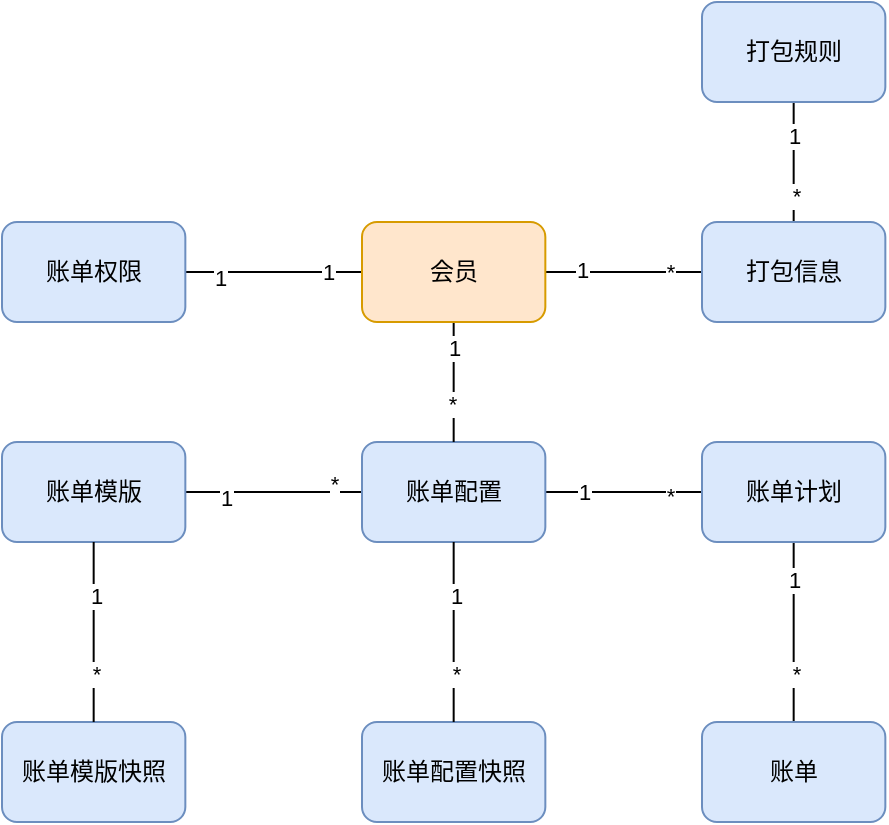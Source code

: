 <mxfile version="21.1.6" type="github" pages="3">
  <diagram id="R2lEEEUBdFMjLlhIrx00" name="Page-1">
    <mxGraphModel dx="1026" dy="661" grid="1" gridSize="10" guides="1" tooltips="1" connect="1" arrows="1" fold="1" page="1" pageScale="1" pageWidth="3300" pageHeight="4681" math="0" shadow="0" extFonts="Permanent Marker^https://fonts.googleapis.com/css?family=Permanent+Marker">
      <root>
        <mxCell id="0" />
        <mxCell id="1" parent="0" />
        <mxCell id="75YZYvt6jA_KE0coofRE-18" value="" style="edgeStyle=none;rounded=0;orthogonalLoop=1;jettySize=auto;html=1;endArrow=none;endFill=0;" parent="1" source="75YZYvt6jA_KE0coofRE-2" target="75YZYvt6jA_KE0coofRE-8" edge="1">
          <mxGeometry relative="1" as="geometry" />
        </mxCell>
        <mxCell id="75YZYvt6jA_KE0coofRE-19" value="1" style="edgeLabel;html=1;align=center;verticalAlign=middle;resizable=0;points=[];" parent="75YZYvt6jA_KE0coofRE-18" vertex="1" connectable="0">
          <mxGeometry x="-0.54" y="-3" relative="1" as="geometry">
            <mxPoint as="offset" />
          </mxGeometry>
        </mxCell>
        <mxCell id="75YZYvt6jA_KE0coofRE-20" value="*" style="edgeLabel;html=1;align=center;verticalAlign=middle;resizable=0;points=[];" parent="75YZYvt6jA_KE0coofRE-18" vertex="1" connectable="0">
          <mxGeometry x="0.683" y="4" relative="1" as="geometry">
            <mxPoint as="offset" />
          </mxGeometry>
        </mxCell>
        <mxCell id="75YZYvt6jA_KE0coofRE-2" value="账单模版" style="rounded=1;whiteSpace=wrap;html=1;fillColor=#dae8fc;strokeColor=#6c8ebf;" parent="1" vertex="1">
          <mxGeometry x="340" y="290" width="91.67" height="50" as="geometry" />
        </mxCell>
        <mxCell id="75YZYvt6jA_KE0coofRE-3" value="账单模版快照" style="rounded=1;whiteSpace=wrap;html=1;fillColor=#dae8fc;strokeColor=#6c8ebf;" parent="1" vertex="1">
          <mxGeometry x="340" y="430" width="91.67" height="50" as="geometry" />
        </mxCell>
        <mxCell id="75YZYvt6jA_KE0coofRE-5" value="" style="endArrow=none;html=1;rounded=0;entryX=0.5;entryY=0;entryDx=0;entryDy=0;exitX=0.5;exitY=1;exitDx=0;exitDy=0;" parent="1" source="75YZYvt6jA_KE0coofRE-2" target="75YZYvt6jA_KE0coofRE-3" edge="1">
          <mxGeometry width="50" height="50" relative="1" as="geometry">
            <mxPoint x="320" y="440" as="sourcePoint" />
            <mxPoint x="310" y="580" as="targetPoint" />
          </mxGeometry>
        </mxCell>
        <mxCell id="75YZYvt6jA_KE0coofRE-6" value="1" style="edgeLabel;html=1;align=center;verticalAlign=middle;resizable=0;points=[];" parent="75YZYvt6jA_KE0coofRE-5" vertex="1" connectable="0">
          <mxGeometry x="-0.42" y="1" relative="1" as="geometry">
            <mxPoint y="1" as="offset" />
          </mxGeometry>
        </mxCell>
        <mxCell id="75YZYvt6jA_KE0coofRE-7" value="*" style="edgeLabel;html=1;align=center;verticalAlign=middle;resizable=0;points=[];" parent="75YZYvt6jA_KE0coofRE-5" vertex="1" connectable="0">
          <mxGeometry x="0.48" y="1" relative="1" as="geometry">
            <mxPoint y="-1" as="offset" />
          </mxGeometry>
        </mxCell>
        <mxCell id="75YZYvt6jA_KE0coofRE-22" value="" style="edgeStyle=none;rounded=0;orthogonalLoop=1;jettySize=auto;html=1;endArrow=none;endFill=0;" parent="1" source="75YZYvt6jA_KE0coofRE-8" target="75YZYvt6jA_KE0coofRE-21" edge="1">
          <mxGeometry relative="1" as="geometry" />
        </mxCell>
        <mxCell id="75YZYvt6jA_KE0coofRE-23" value="1" style="edgeLabel;html=1;align=center;verticalAlign=middle;resizable=0;points=[];" parent="75YZYvt6jA_KE0coofRE-22" vertex="1" connectable="0">
          <mxGeometry x="-0.519" relative="1" as="geometry">
            <mxPoint as="offset" />
          </mxGeometry>
        </mxCell>
        <mxCell id="75YZYvt6jA_KE0coofRE-24" value="*" style="edgeLabel;html=1;align=center;verticalAlign=middle;resizable=0;points=[];" parent="75YZYvt6jA_KE0coofRE-22" vertex="1" connectable="0">
          <mxGeometry x="0.579" y="-2" relative="1" as="geometry">
            <mxPoint as="offset" />
          </mxGeometry>
        </mxCell>
        <mxCell id="75YZYvt6jA_KE0coofRE-8" value="账单配置" style="rounded=1;whiteSpace=wrap;html=1;fillColor=#dae8fc;strokeColor=#6c8ebf;" parent="1" vertex="1">
          <mxGeometry x="520" y="290" width="91.67" height="50" as="geometry" />
        </mxCell>
        <mxCell id="75YZYvt6jA_KE0coofRE-9" value="账单配置快照" style="rounded=1;whiteSpace=wrap;html=1;fillColor=#dae8fc;strokeColor=#6c8ebf;" parent="1" vertex="1">
          <mxGeometry x="520" y="430" width="91.67" height="50" as="geometry" />
        </mxCell>
        <mxCell id="75YZYvt6jA_KE0coofRE-10" value="" style="endArrow=none;html=1;rounded=0;entryX=0.5;entryY=0;entryDx=0;entryDy=0;exitX=0.5;exitY=1;exitDx=0;exitDy=0;" parent="1" source="75YZYvt6jA_KE0coofRE-8" target="75YZYvt6jA_KE0coofRE-9" edge="1">
          <mxGeometry width="50" height="50" relative="1" as="geometry">
            <mxPoint x="395.835" y="350" as="sourcePoint" />
            <mxPoint x="395.835" y="440" as="targetPoint" />
          </mxGeometry>
        </mxCell>
        <mxCell id="75YZYvt6jA_KE0coofRE-11" value="1" style="edgeLabel;html=1;align=center;verticalAlign=middle;resizable=0;points=[];" parent="75YZYvt6jA_KE0coofRE-10" vertex="1" connectable="0">
          <mxGeometry x="-0.42" y="1" relative="1" as="geometry">
            <mxPoint y="1" as="offset" />
          </mxGeometry>
        </mxCell>
        <mxCell id="75YZYvt6jA_KE0coofRE-12" value="*" style="edgeLabel;html=1;align=center;verticalAlign=middle;resizable=0;points=[];" parent="75YZYvt6jA_KE0coofRE-10" vertex="1" connectable="0">
          <mxGeometry x="0.48" y="1" relative="1" as="geometry">
            <mxPoint y="-1" as="offset" />
          </mxGeometry>
        </mxCell>
        <mxCell id="75YZYvt6jA_KE0coofRE-14" value="" style="rounded=0;orthogonalLoop=1;jettySize=auto;html=1;endArrow=none;endFill=0;" parent="1" source="75YZYvt6jA_KE0coofRE-13" target="75YZYvt6jA_KE0coofRE-8" edge="1">
          <mxGeometry relative="1" as="geometry" />
        </mxCell>
        <mxCell id="75YZYvt6jA_KE0coofRE-16" value="1" style="edgeLabel;html=1;align=center;verticalAlign=middle;resizable=0;points=[];" parent="75YZYvt6jA_KE0coofRE-14" vertex="1" connectable="0">
          <mxGeometry x="-0.567" relative="1" as="geometry">
            <mxPoint as="offset" />
          </mxGeometry>
        </mxCell>
        <mxCell id="75YZYvt6jA_KE0coofRE-17" value="*" style="edgeLabel;html=1;align=center;verticalAlign=middle;resizable=0;points=[];" parent="75YZYvt6jA_KE0coofRE-14" vertex="1" connectable="0">
          <mxGeometry x="0.367" y="-1" relative="1" as="geometry">
            <mxPoint as="offset" />
          </mxGeometry>
        </mxCell>
        <mxCell id="75YZYvt6jA_KE0coofRE-30" value="" style="edgeStyle=none;rounded=0;orthogonalLoop=1;jettySize=auto;html=1;endArrow=none;endFill=0;" parent="1" source="75YZYvt6jA_KE0coofRE-13" target="75YZYvt6jA_KE0coofRE-29" edge="1">
          <mxGeometry relative="1" as="geometry" />
        </mxCell>
        <mxCell id="75YZYvt6jA_KE0coofRE-31" value="1" style="edgeLabel;html=1;align=center;verticalAlign=middle;resizable=0;points=[];" parent="75YZYvt6jA_KE0coofRE-30" vertex="1" connectable="0">
          <mxGeometry x="-0.604" relative="1" as="geometry">
            <mxPoint as="offset" />
          </mxGeometry>
        </mxCell>
        <mxCell id="75YZYvt6jA_KE0coofRE-32" value="1" style="edgeLabel;html=1;align=center;verticalAlign=middle;resizable=0;points=[];" parent="75YZYvt6jA_KE0coofRE-30" vertex="1" connectable="0">
          <mxGeometry x="0.619" y="3" relative="1" as="geometry">
            <mxPoint as="offset" />
          </mxGeometry>
        </mxCell>
        <mxCell id="75YZYvt6jA_KE0coofRE-36" value="" style="edgeStyle=none;rounded=0;orthogonalLoop=1;jettySize=auto;html=1;endArrow=none;endFill=0;" parent="1" source="75YZYvt6jA_KE0coofRE-13" target="75YZYvt6jA_KE0coofRE-35" edge="1">
          <mxGeometry relative="1" as="geometry" />
        </mxCell>
        <mxCell id="75YZYvt6jA_KE0coofRE-37" value="1" style="edgeLabel;html=1;align=center;verticalAlign=middle;resizable=0;points=[];" parent="75YZYvt6jA_KE0coofRE-36" vertex="1" connectable="0">
          <mxGeometry x="-0.545" y="1" relative="1" as="geometry">
            <mxPoint as="offset" />
          </mxGeometry>
        </mxCell>
        <mxCell id="75YZYvt6jA_KE0coofRE-38" value="*" style="edgeLabel;html=1;align=center;verticalAlign=middle;resizable=0;points=[];" parent="75YZYvt6jA_KE0coofRE-36" vertex="1" connectable="0">
          <mxGeometry x="0.579" relative="1" as="geometry">
            <mxPoint as="offset" />
          </mxGeometry>
        </mxCell>
        <mxCell id="75YZYvt6jA_KE0coofRE-13" value="会员" style="rounded=1;whiteSpace=wrap;html=1;fillColor=#ffe6cc;strokeColor=#d79b00;" parent="1" vertex="1">
          <mxGeometry x="520" y="180" width="91.67" height="50" as="geometry" />
        </mxCell>
        <mxCell id="75YZYvt6jA_KE0coofRE-26" value="" style="edgeStyle=none;rounded=0;orthogonalLoop=1;jettySize=auto;html=1;endArrow=none;endFill=0;" parent="1" source="75YZYvt6jA_KE0coofRE-21" target="75YZYvt6jA_KE0coofRE-25" edge="1">
          <mxGeometry relative="1" as="geometry" />
        </mxCell>
        <mxCell id="75YZYvt6jA_KE0coofRE-27" value="1" style="edgeLabel;html=1;align=center;verticalAlign=middle;resizable=0;points=[];" parent="75YZYvt6jA_KE0coofRE-26" vertex="1" connectable="0">
          <mxGeometry x="-0.578" relative="1" as="geometry">
            <mxPoint as="offset" />
          </mxGeometry>
        </mxCell>
        <mxCell id="75YZYvt6jA_KE0coofRE-28" value="*" style="edgeLabel;html=1;align=center;verticalAlign=middle;resizable=0;points=[];" parent="75YZYvt6jA_KE0coofRE-26" vertex="1" connectable="0">
          <mxGeometry x="0.467" y="1" relative="1" as="geometry">
            <mxPoint as="offset" />
          </mxGeometry>
        </mxCell>
        <mxCell id="75YZYvt6jA_KE0coofRE-21" value="账单计划" style="rounded=1;whiteSpace=wrap;html=1;fillColor=#dae8fc;strokeColor=#6c8ebf;" parent="1" vertex="1">
          <mxGeometry x="690" y="290" width="91.67" height="50" as="geometry" />
        </mxCell>
        <mxCell id="75YZYvt6jA_KE0coofRE-25" value="账单" style="rounded=1;whiteSpace=wrap;html=1;fillColor=#dae8fc;strokeColor=#6c8ebf;" parent="1" vertex="1">
          <mxGeometry x="690" y="430" width="91.67" height="50" as="geometry" />
        </mxCell>
        <mxCell id="75YZYvt6jA_KE0coofRE-29" value="账单权限" style="rounded=1;whiteSpace=wrap;html=1;fillColor=#dae8fc;strokeColor=#6c8ebf;" parent="1" vertex="1">
          <mxGeometry x="340" y="180" width="91.67" height="50" as="geometry" />
        </mxCell>
        <mxCell id="75YZYvt6jA_KE0coofRE-40" value="" style="edgeStyle=none;rounded=0;orthogonalLoop=1;jettySize=auto;html=1;endArrow=none;endFill=0;" parent="1" source="75YZYvt6jA_KE0coofRE-35" target="75YZYvt6jA_KE0coofRE-39" edge="1">
          <mxGeometry relative="1" as="geometry" />
        </mxCell>
        <mxCell id="75YZYvt6jA_KE0coofRE-41" value="1" style="edgeLabel;html=1;align=center;verticalAlign=middle;resizable=0;points=[];" parent="75YZYvt6jA_KE0coofRE-40" vertex="1" connectable="0">
          <mxGeometry x="0.433" relative="1" as="geometry">
            <mxPoint as="offset" />
          </mxGeometry>
        </mxCell>
        <mxCell id="75YZYvt6jA_KE0coofRE-42" value="*" style="edgeLabel;html=1;align=center;verticalAlign=middle;resizable=0;points=[];" parent="75YZYvt6jA_KE0coofRE-40" vertex="1" connectable="0">
          <mxGeometry x="-0.567" y="-1" relative="1" as="geometry">
            <mxPoint as="offset" />
          </mxGeometry>
        </mxCell>
        <mxCell id="75YZYvt6jA_KE0coofRE-35" value="打包信息" style="rounded=1;whiteSpace=wrap;html=1;fillColor=#dae8fc;strokeColor=#6c8ebf;" parent="1" vertex="1">
          <mxGeometry x="690" y="180" width="91.67" height="50" as="geometry" />
        </mxCell>
        <mxCell id="75YZYvt6jA_KE0coofRE-39" value="打包规则" style="rounded=1;whiteSpace=wrap;html=1;fillColor=#dae8fc;strokeColor=#6c8ebf;" parent="1" vertex="1">
          <mxGeometry x="690" y="70" width="91.67" height="50" as="geometry" />
        </mxCell>
      </root>
    </mxGraphModel>
  </diagram>
  <diagram id="XAfnP7oxJoBHH8d0sBKR" name="第 2 页">
    <mxGraphModel dx="1026" dy="661" grid="1" gridSize="10" guides="1" tooltips="1" connect="1" arrows="1" fold="1" page="1" pageScale="1" pageWidth="10000" pageHeight="10000" math="0" shadow="0">
      <root>
        <mxCell id="0" />
        <mxCell id="1" parent="0" />
        <mxCell id="tF9eq-TAVwMk88sSngUh-1" value="构造定制账单请求列表" style="rounded=1;whiteSpace=wrap;html=1;fillColor=#d5e8d4;strokeColor=#82b366;container=0;" vertex="1" parent="1">
          <mxGeometry x="1350" y="180" width="120" height="60" as="geometry" />
        </mxCell>
        <mxCell id="tF9eq-TAVwMk88sSngUh-41" value="" style="edgeStyle=orthogonalEdgeStyle;rounded=0;orthogonalLoop=1;jettySize=auto;html=1;" edge="1" parent="1" source="tF9eq-TAVwMk88sSngUh-2">
          <mxGeometry relative="1" as="geometry">
            <mxPoint x="1270" y="320" as="targetPoint" />
          </mxGeometry>
        </mxCell>
        <mxCell id="tF9eq-TAVwMk88sSngUh-2" value="创建文件" style="rounded=1;whiteSpace=wrap;html=1;fillColor=#d5e8d4;strokeColor=#82b366;container=0;" vertex="1" parent="1">
          <mxGeometry x="1350" y="290" width="120" height="60" as="geometry" />
        </mxCell>
        <mxCell id="tF9eq-TAVwMk88sSngUh-3" value="" style="edgeStyle=orthogonalEdgeStyle;rounded=0;orthogonalLoop=1;jettySize=auto;html=1;" edge="1" parent="1" source="tF9eq-TAVwMk88sSngUh-1" target="tF9eq-TAVwMk88sSngUh-2">
          <mxGeometry relative="1" as="geometry" />
        </mxCell>
        <mxCell id="tF9eq-TAVwMk88sSngUh-5" value="" style="edgeStyle=orthogonalEdgeStyle;rounded=0;orthogonalLoop=1;jettySize=auto;html=1;" edge="1" parent="1" source="tF9eq-TAVwMk88sSngUh-1">
          <mxGeometry relative="1" as="geometry">
            <mxPoint x="1580" y="210" as="targetPoint" />
          </mxGeometry>
        </mxCell>
        <mxCell id="tF9eq-TAVwMk88sSngUh-9" value="" style="edgeStyle=orthogonalEdgeStyle;rounded=0;orthogonalLoop=1;jettySize=auto;html=1;" edge="1" parent="1" source="tF9eq-TAVwMk88sSngUh-7">
          <mxGeometry relative="1" as="geometry">
            <mxPoint x="1800" y="150" as="targetPoint" />
          </mxGeometry>
        </mxCell>
        <mxCell id="tF9eq-TAVwMk88sSngUh-7" value="开始" style="rounded=1;whiteSpace=wrap;html=1;fillColor=#d5e8d4;strokeColor=#82b366;" vertex="1" parent="1">
          <mxGeometry x="1740" y="50" width="120" height="50" as="geometry" />
        </mxCell>
        <mxCell id="tF9eq-TAVwMk88sSngUh-20" value="" style="group" vertex="1" connectable="0" parent="1">
          <mxGeometry x="1720" y="230" width="160" height="500" as="geometry" />
        </mxCell>
        <mxCell id="tF9eq-TAVwMk88sSngUh-8" value="获取报表开始/结束时间，构造时间范围列表dateTimes" style="rounded=1;whiteSpace=wrap;html=1;fillColor=#d5e8d4;strokeColor=#82b366;" vertex="1" parent="tF9eq-TAVwMk88sSngUh-20">
          <mxGeometry x="20" width="120" height="50" as="geometry" />
        </mxCell>
        <mxCell id="tF9eq-TAVwMk88sSngUh-10" value="查询&#39;tb_bill_custom_info&lt;span style=&quot;background-color: initial;&quot;&gt;&#39;表，&lt;br&gt;获取未删除的结算类型定制账单信息customInfos&lt;br&gt;&lt;/span&gt;" style="rounded=1;whiteSpace=wrap;html=1;fillColor=#d5e8d4;strokeColor=#82b366;" vertex="1" parent="tF9eq-TAVwMk88sSngUh-20">
          <mxGeometry y="90" width="160" height="60" as="geometry" />
        </mxCell>
        <mxCell id="tF9eq-TAVwMk88sSngUh-11" value="" style="edgeStyle=orthogonalEdgeStyle;rounded=0;orthogonalLoop=1;jettySize=auto;html=1;" edge="1" parent="tF9eq-TAVwMk88sSngUh-20" source="tF9eq-TAVwMk88sSngUh-8" target="tF9eq-TAVwMk88sSngUh-10">
          <mxGeometry relative="1" as="geometry" />
        </mxCell>
        <mxCell id="tF9eq-TAVwMk88sSngUh-14" value="遍历customInfos" style="rhombus;whiteSpace=wrap;html=1;fillColor=#d5e8d4;strokeColor=#82b366;rounded=1;" vertex="1" parent="tF9eq-TAVwMk88sSngUh-20">
          <mxGeometry x="30" y="200" width="100" height="100" as="geometry" />
        </mxCell>
        <mxCell id="tF9eq-TAVwMk88sSngUh-15" value="" style="edgeStyle=orthogonalEdgeStyle;rounded=0;orthogonalLoop=1;jettySize=auto;html=1;" edge="1" parent="tF9eq-TAVwMk88sSngUh-20" source="tF9eq-TAVwMk88sSngUh-10" target="tF9eq-TAVwMk88sSngUh-14">
          <mxGeometry relative="1" as="geometry" />
        </mxCell>
        <mxCell id="tF9eq-TAVwMk88sSngUh-16" value="从customInfo获取商户信息" style="whiteSpace=wrap;html=1;fillColor=#d5e8d4;strokeColor=#82b366;rounded=1;" vertex="1" parent="tF9eq-TAVwMk88sSngUh-20">
          <mxGeometry x="20" y="340" width="120" height="60" as="geometry" />
        </mxCell>
        <mxCell id="tF9eq-TAVwMk88sSngUh-17" value="" style="edgeStyle=orthogonalEdgeStyle;rounded=0;orthogonalLoop=1;jettySize=auto;html=1;" edge="1" parent="tF9eq-TAVwMk88sSngUh-20" source="tF9eq-TAVwMk88sSngUh-14" target="tF9eq-TAVwMk88sSngUh-16">
          <mxGeometry relative="1" as="geometry" />
        </mxCell>
        <mxCell id="tF9eq-TAVwMk88sSngUh-18" value="通过customInfo构造定制账单请求实例" style="whiteSpace=wrap;html=1;fillColor=#d5e8d4;strokeColor=#82b366;rounded=1;" vertex="1" parent="tF9eq-TAVwMk88sSngUh-20">
          <mxGeometry x="20" y="440" width="120" height="60" as="geometry" />
        </mxCell>
        <mxCell id="tF9eq-TAVwMk88sSngUh-19" value="" style="edgeStyle=orthogonalEdgeStyle;rounded=0;orthogonalLoop=1;jettySize=auto;html=1;" edge="1" parent="tF9eq-TAVwMk88sSngUh-20" source="tF9eq-TAVwMk88sSngUh-16" target="tF9eq-TAVwMk88sSngUh-18">
          <mxGeometry relative="1" as="geometry" />
        </mxCell>
        <mxCell id="tF9eq-TAVwMk88sSngUh-22" value="" style="edgeStyle=orthogonalEdgeStyle;rounded=0;orthogonalLoop=1;jettySize=auto;html=1;" edge="1" parent="1" source="tF9eq-TAVwMk88sSngUh-21" target="tF9eq-TAVwMk88sSngUh-8">
          <mxGeometry relative="1" as="geometry" />
        </mxCell>
        <mxCell id="tF9eq-TAVwMk88sSngUh-21" value="新建定制账单请求列表reqList" style="rounded=1;whiteSpace=wrap;html=1;fillColor=#d5e8d4;strokeColor=#82b366;" vertex="1" parent="1">
          <mxGeometry x="1740" y="130" width="120" height="50" as="geometry" />
        </mxCell>
        <mxCell id="tF9eq-TAVwMk88sSngUh-26" value="" style="edgeStyle=orthogonalEdgeStyle;rounded=0;orthogonalLoop=1;jettySize=auto;html=1;" edge="1" parent="1" source="tF9eq-TAVwMk88sSngUh-23" target="tF9eq-TAVwMk88sSngUh-25">
          <mxGeometry relative="1" as="geometry" />
        </mxCell>
        <mxCell id="tF9eq-TAVwMk88sSngUh-23" value="遍历dataTimes" style="rhombus;whiteSpace=wrap;html=1;fillColor=#d5e8d4;strokeColor=#82b366;rounded=1;" vertex="1" parent="1">
          <mxGeometry x="1760" y="770" width="80" height="80" as="geometry" />
        </mxCell>
        <mxCell id="tF9eq-TAVwMk88sSngUh-24" value="" style="edgeStyle=orthogonalEdgeStyle;rounded=0;orthogonalLoop=1;jettySize=auto;html=1;" edge="1" parent="1" source="tF9eq-TAVwMk88sSngUh-18" target="tF9eq-TAVwMk88sSngUh-23">
          <mxGeometry relative="1" as="geometry" />
        </mxCell>
        <mxCell id="tF9eq-TAVwMk88sSngUh-28" value="" style="edgeStyle=orthogonalEdgeStyle;rounded=0;orthogonalLoop=1;jettySize=auto;html=1;" edge="1" parent="1" source="tF9eq-TAVwMk88sSngUh-25" target="tF9eq-TAVwMk88sSngUh-27">
          <mxGeometry relative="1" as="geometry" />
        </mxCell>
        <mxCell id="tF9eq-TAVwMk88sSngUh-29" value="是" style="edgeLabel;html=1;align=center;verticalAlign=middle;resizable=0;points=[];" vertex="1" connectable="0" parent="tF9eq-TAVwMk88sSngUh-28">
          <mxGeometry x="-0.26" y="-2" relative="1" as="geometry">
            <mxPoint as="offset" />
          </mxGeometry>
        </mxCell>
        <mxCell id="tF9eq-TAVwMk88sSngUh-30" style="edgeStyle=orthogonalEdgeStyle;rounded=0;orthogonalLoop=1;jettySize=auto;html=1;exitX=1;exitY=0.5;exitDx=0;exitDy=0;entryX=1;entryY=0.5;entryDx=0;entryDy=0;" edge="1" parent="1" source="tF9eq-TAVwMk88sSngUh-25" target="tF9eq-TAVwMk88sSngUh-31">
          <mxGeometry relative="1" as="geometry">
            <mxPoint x="1900" y="1170" as="targetPoint" />
            <Array as="points">
              <mxPoint x="1900" y="930" />
              <mxPoint x="1900" y="1180" />
            </Array>
          </mxGeometry>
        </mxCell>
        <mxCell id="tF9eq-TAVwMk88sSngUh-33" value="否" style="edgeLabel;html=1;align=center;verticalAlign=middle;resizable=0;points=[];" vertex="1" connectable="0" parent="tF9eq-TAVwMk88sSngUh-30">
          <mxGeometry x="-0.844" relative="1" as="geometry">
            <mxPoint as="offset" />
          </mxGeometry>
        </mxCell>
        <mxCell id="tF9eq-TAVwMk88sSngUh-25" value="当前日期为周一 &amp;amp;&amp;amp; 定制账单为周账单" style="rhombus;whiteSpace=wrap;html=1;fillColor=#d5e8d4;strokeColor=#82b366;rounded=1;" vertex="1" parent="1">
          <mxGeometry x="1750" y="880" width="100" height="100" as="geometry" />
        </mxCell>
        <mxCell id="tF9eq-TAVwMk88sSngUh-32" value="" style="edgeStyle=orthogonalEdgeStyle;rounded=0;orthogonalLoop=1;jettySize=auto;html=1;" edge="1" parent="1" source="tF9eq-TAVwMk88sSngUh-27" target="tF9eq-TAVwMk88sSngUh-31">
          <mxGeometry relative="1" as="geometry" />
        </mxCell>
        <mxCell id="tF9eq-TAVwMk88sSngUh-27" value="设置定制账单请求实例开始时间和结束时间，添加实例到reqList" style="whiteSpace=wrap;html=1;fillColor=#d5e8d4;strokeColor=#82b366;rounded=1;" vertex="1" parent="1">
          <mxGeometry x="1740" y="1030" width="120" height="60" as="geometry" />
        </mxCell>
        <mxCell id="tF9eq-TAVwMk88sSngUh-35" value="" style="edgeStyle=orthogonalEdgeStyle;rounded=0;orthogonalLoop=1;jettySize=auto;html=1;" edge="1" parent="1" source="tF9eq-TAVwMk88sSngUh-31" target="tF9eq-TAVwMk88sSngUh-34">
          <mxGeometry relative="1" as="geometry" />
        </mxCell>
        <mxCell id="tF9eq-TAVwMk88sSngUh-36" value="是" style="edgeLabel;html=1;align=center;verticalAlign=middle;resizable=0;points=[];" vertex="1" connectable="0" parent="tF9eq-TAVwMk88sSngUh-35">
          <mxGeometry x="-0.175" relative="1" as="geometry">
            <mxPoint as="offset" />
          </mxGeometry>
        </mxCell>
        <mxCell id="tF9eq-TAVwMk88sSngUh-31" value="当前日期是否为每月1号&amp;amp;&amp;amp; 月账单" style="rhombus;whiteSpace=wrap;html=1;fillColor=#d5e8d4;strokeColor=#82b366;rounded=1;" vertex="1" parent="1">
          <mxGeometry x="1760" y="1140" width="80" height="80" as="geometry" />
        </mxCell>
        <mxCell id="tF9eq-TAVwMk88sSngUh-37" style="edgeStyle=orthogonalEdgeStyle;rounded=0;orthogonalLoop=1;jettySize=auto;html=1;exitX=0;exitY=0.5;exitDx=0;exitDy=0;entryX=0;entryY=0.5;entryDx=0;entryDy=0;" edge="1" parent="1" source="tF9eq-TAVwMk88sSngUh-34" target="tF9eq-TAVwMk88sSngUh-23">
          <mxGeometry relative="1" as="geometry">
            <mxPoint x="1690" y="850" as="targetPoint" />
            <Array as="points">
              <mxPoint x="1680" y="1290" />
              <mxPoint x="1680" y="810" />
            </Array>
          </mxGeometry>
        </mxCell>
        <mxCell id="tF9eq-TAVwMk88sSngUh-39" style="edgeStyle=orthogonalEdgeStyle;rounded=0;orthogonalLoop=1;jettySize=auto;html=1;exitX=0;exitY=0.5;exitDx=0;exitDy=0;entryX=0;entryY=0.5;entryDx=0;entryDy=0;" edge="1" parent="1" source="tF9eq-TAVwMk88sSngUh-34" target="tF9eq-TAVwMk88sSngUh-14">
          <mxGeometry relative="1" as="geometry">
            <Array as="points">
              <mxPoint x="1620" y="1290" />
              <mxPoint x="1620" y="480" />
            </Array>
          </mxGeometry>
        </mxCell>
        <mxCell id="tF9eq-TAVwMk88sSngUh-34" value="设置定制账单请求实例开始时间和结束时间，添加实例到reqList" style="whiteSpace=wrap;html=1;fillColor=#d5e8d4;strokeColor=#82b366;rounded=1;" vertex="1" parent="1">
          <mxGeometry x="1740" y="1260" width="120" height="60" as="geometry" />
        </mxCell>
        <mxCell id="tF9eq-TAVwMk88sSngUh-44" value="" style="edgeStyle=orthogonalEdgeStyle;rounded=0;orthogonalLoop=1;jettySize=auto;html=1;" edge="1" parent="1" source="tF9eq-TAVwMk88sSngUh-42" target="tF9eq-TAVwMk88sSngUh-43">
          <mxGeometry relative="1" as="geometry" />
        </mxCell>
        <mxCell id="tF9eq-TAVwMk88sSngUh-42" value="开始" style="rounded=1;whiteSpace=wrap;html=1;fillColor=#d5e8d4;strokeColor=#82b366;" vertex="1" parent="1">
          <mxGeometry x="990" y="50" width="120" height="50" as="geometry" />
        </mxCell>
        <mxCell id="tF9eq-TAVwMk88sSngUh-46" value="" style="edgeStyle=orthogonalEdgeStyle;rounded=0;orthogonalLoop=1;jettySize=auto;html=1;" edge="1" parent="1" source="tF9eq-TAVwMk88sSngUh-43" target="tF9eq-TAVwMk88sSngUh-45">
          <mxGeometry relative="1" as="geometry" />
        </mxCell>
        <mxCell id="tF9eq-TAVwMk88sSngUh-43" value="遍历定制账单请求列表reqList" style="rhombus;whiteSpace=wrap;html=1;fillColor=#d5e8d4;strokeColor=#82b366;rounded=1;" vertex="1" parent="1">
          <mxGeometry x="1000" y="150" width="100" height="100" as="geometry" />
        </mxCell>
        <mxCell id="tF9eq-TAVwMk88sSngUh-48" value="" style="edgeStyle=orthogonalEdgeStyle;rounded=0;orthogonalLoop=1;jettySize=auto;html=1;" edge="1" parent="1" source="tF9eq-TAVwMk88sSngUh-45" target="tF9eq-TAVwMk88sSngUh-47">
          <mxGeometry relative="1" as="geometry" />
        </mxCell>
        <mxCell id="tF9eq-TAVwMk88sSngUh-45" value="从req获取商户信息列表merchantNo" style="whiteSpace=wrap;html=1;fillColor=#d5e8d4;strokeColor=#82b366;rounded=1;" vertex="1" parent="1">
          <mxGeometry x="990" y="290" width="120" height="60" as="geometry" />
        </mxCell>
        <mxCell id="tF9eq-TAVwMk88sSngUh-49" style="edgeStyle=orthogonalEdgeStyle;rounded=0;orthogonalLoop=1;jettySize=auto;html=1;exitX=1;exitY=0.5;exitDx=0;exitDy=0;entryX=1;entryY=0.5;entryDx=0;entryDy=0;" edge="1" parent="1" source="tF9eq-TAVwMk88sSngUh-47" target="tF9eq-TAVwMk88sSngUh-43">
          <mxGeometry relative="1" as="geometry">
            <Array as="points">
              <mxPoint x="1150" y="450" />
              <mxPoint x="1150" y="200" />
            </Array>
          </mxGeometry>
        </mxCell>
        <mxCell id="tF9eq-TAVwMk88sSngUh-50" value="是" style="edgeLabel;html=1;align=center;verticalAlign=middle;resizable=0;points=[];" vertex="1" connectable="0" parent="tF9eq-TAVwMk88sSngUh-49">
          <mxGeometry x="-0.851" y="-1" relative="1" as="geometry">
            <mxPoint as="offset" />
          </mxGeometry>
        </mxCell>
        <mxCell id="tF9eq-TAVwMk88sSngUh-52" value="" style="edgeStyle=orthogonalEdgeStyle;rounded=0;orthogonalLoop=1;jettySize=auto;html=1;" edge="1" parent="1" source="tF9eq-TAVwMk88sSngUh-47" target="tF9eq-TAVwMk88sSngUh-51">
          <mxGeometry relative="1" as="geometry" />
        </mxCell>
        <mxCell id="tF9eq-TAVwMk88sSngUh-53" value="否" style="edgeLabel;html=1;align=center;verticalAlign=middle;resizable=0;points=[];" vertex="1" connectable="0" parent="tF9eq-TAVwMk88sSngUh-52">
          <mxGeometry x="-0.4" relative="1" as="geometry">
            <mxPoint as="offset" />
          </mxGeometry>
        </mxCell>
        <mxCell id="tF9eq-TAVwMk88sSngUh-47" value="merchantNo是否为empty" style="rhombus;whiteSpace=wrap;html=1;fillColor=#d5e8d4;strokeColor=#82b366;rounded=1;" vertex="1" parent="1">
          <mxGeometry x="1000" y="400" width="100" height="100" as="geometry" />
        </mxCell>
        <mxCell id="tF9eq-TAVwMk88sSngUh-55" value="" style="edgeStyle=orthogonalEdgeStyle;rounded=0;orthogonalLoop=1;jettySize=auto;html=1;" edge="1" parent="1" source="tF9eq-TAVwMk88sSngUh-51" target="tF9eq-TAVwMk88sSngUh-54">
          <mxGeometry relative="1" as="geometry" />
        </mxCell>
        <mxCell id="tF9eq-TAVwMk88sSngUh-51" value="获取开始时间，结束时间，文件结束时间" style="whiteSpace=wrap;html=1;fillColor=#d5e8d4;strokeColor=#82b366;rounded=1;" vertex="1" parent="1">
          <mxGeometry x="990" y="550" width="120" height="60" as="geometry" />
        </mxCell>
        <mxCell id="tF9eq-TAVwMk88sSngUh-57" value="" style="edgeStyle=orthogonalEdgeStyle;rounded=0;orthogonalLoop=1;jettySize=auto;html=1;" edge="1" parent="1" source="tF9eq-TAVwMk88sSngUh-54" target="tF9eq-TAVwMk88sSngUh-56">
          <mxGeometry relative="1" as="geometry" />
        </mxCell>
        <mxCell id="tF9eq-TAVwMk88sSngUh-54" value="由会员号，结束时间构造文件源地址source" style="whiteSpace=wrap;html=1;fillColor=#d5e8d4;strokeColor=#82b366;rounded=1;" vertex="1" parent="1">
          <mxGeometry x="990" y="660" width="120" height="60" as="geometry" />
        </mxCell>
        <mxCell id="tF9eq-TAVwMk88sSngUh-59" value="" style="edgeStyle=orthogonalEdgeStyle;rounded=0;orthogonalLoop=1;jettySize=auto;html=1;" edge="1" parent="1" source="tF9eq-TAVwMk88sSngUh-56">
          <mxGeometry relative="1" as="geometry">
            <mxPoint x="1050" y="900" as="targetPoint" />
          </mxGeometry>
        </mxCell>
        <mxCell id="tF9eq-TAVwMk88sSngUh-60" value="否" style="edgeLabel;html=1;align=center;verticalAlign=middle;resizable=0;points=[];" vertex="1" connectable="0" parent="tF9eq-TAVwMk88sSngUh-59">
          <mxGeometry x="-0.26" y="4" relative="1" as="geometry">
            <mxPoint as="offset" />
          </mxGeometry>
        </mxCell>
        <mxCell id="tF9eq-TAVwMk88sSngUh-63" value="" style="edgeStyle=orthogonalEdgeStyle;rounded=0;orthogonalLoop=1;jettySize=auto;html=1;" edge="1" parent="1" source="tF9eq-TAVwMk88sSngUh-56" target="tF9eq-TAVwMk88sSngUh-62">
          <mxGeometry relative="1" as="geometry" />
        </mxCell>
        <mxCell id="tF9eq-TAVwMk88sSngUh-56" value="source是否存在" style="rhombus;whiteSpace=wrap;html=1;fillColor=#d5e8d4;strokeColor=#82b366;rounded=1;" vertex="1" parent="1">
          <mxGeometry x="1010" y="770" width="80" height="80" as="geometry" />
        </mxCell>
        <mxCell id="tF9eq-TAVwMk88sSngUh-67" value="" style="edgeStyle=orthogonalEdgeStyle;rounded=0;orthogonalLoop=1;jettySize=auto;html=1;" edge="1" parent="1" source="tF9eq-TAVwMk88sSngUh-61" target="tF9eq-TAVwMk88sSngUh-66">
          <mxGeometry relative="1" as="geometry" />
        </mxCell>
        <mxCell id="tF9eq-TAVwMk88sSngUh-61" value="遍历商户信息列表merchantNo" style="rhombus;whiteSpace=wrap;html=1;fillColor=#d5e8d4;strokeColor=#82b366;rounded=1;" vertex="1" parent="1">
          <mxGeometry x="1000" y="900" width="100" height="90" as="geometry" />
        </mxCell>
        <mxCell id="tF9eq-TAVwMk88sSngUh-64" value="是" style="edgeStyle=orthogonalEdgeStyle;rounded=0;orthogonalLoop=1;jettySize=auto;html=1;" edge="1" parent="1" source="tF9eq-TAVwMk88sSngUh-62" target="tF9eq-TAVwMk88sSngUh-56">
          <mxGeometry relative="1" as="geometry" />
        </mxCell>
        <mxCell id="tF9eq-TAVwMk88sSngUh-65" style="edgeStyle=orthogonalEdgeStyle;rounded=0;orthogonalLoop=1;jettySize=auto;html=1;exitX=1;exitY=0.5;exitDx=0;exitDy=0;entryX=1;entryY=0.5;entryDx=0;entryDy=0;" edge="1" parent="1" source="tF9eq-TAVwMk88sSngUh-62" target="tF9eq-TAVwMk88sSngUh-61">
          <mxGeometry relative="1" as="geometry" />
        </mxCell>
        <mxCell id="tF9eq-TAVwMk88sSngUh-62" value="删除该地址文件" style="whiteSpace=wrap;html=1;fillColor=#d5e8d4;strokeColor=#82b366;rounded=1;" vertex="1" parent="1">
          <mxGeometry x="1150" y="785" width="100" height="50" as="geometry" />
        </mxCell>
        <mxCell id="tF9eq-TAVwMk88sSngUh-69" value="" style="edgeStyle=orthogonalEdgeStyle;rounded=0;orthogonalLoop=1;jettySize=auto;html=1;" edge="1" parent="1" source="tF9eq-TAVwMk88sSngUh-66" target="tF9eq-TAVwMk88sSngUh-68">
          <mxGeometry relative="1" as="geometry" />
        </mxCell>
        <mxCell id="tF9eq-TAVwMk88sSngUh-66" value="新建数组arr，保存商户号" style="whiteSpace=wrap;html=1;fillColor=#d5e8d4;strokeColor=#82b366;rounded=1;" vertex="1" parent="1">
          <mxGeometry x="995" y="1040" width="110" height="50" as="geometry" />
        </mxCell>
        <mxCell id="tF9eq-TAVwMk88sSngUh-71" value="是" style="edgeStyle=orthogonalEdgeStyle;rounded=0;orthogonalLoop=1;jettySize=auto;html=1;" edge="1" parent="1" source="tF9eq-TAVwMk88sSngUh-68" target="tF9eq-TAVwMk88sSngUh-70">
          <mxGeometry relative="1" as="geometry" />
        </mxCell>
        <mxCell id="tF9eq-TAVwMk88sSngUh-76" value="" style="edgeStyle=orthogonalEdgeStyle;rounded=0;orthogonalLoop=1;jettySize=auto;html=1;" edge="1" parent="1" source="tF9eq-TAVwMk88sSngUh-68" target="tF9eq-TAVwMk88sSngUh-75">
          <mxGeometry relative="1" as="geometry" />
        </mxCell>
        <mxCell id="tF9eq-TAVwMk88sSngUh-77" value="否" style="edgeLabel;html=1;align=center;verticalAlign=middle;resizable=0;points=[];" vertex="1" connectable="0" parent="tF9eq-TAVwMk88sSngUh-76">
          <mxGeometry x="-0.3" y="3" relative="1" as="geometry">
            <mxPoint y="1" as="offset" />
          </mxGeometry>
        </mxCell>
        <mxCell id="tF9eq-TAVwMk88sSngUh-68" value="商户中老商户号是否存在" style="rhombus;whiteSpace=wrap;html=1;fillColor=#d5e8d4;strokeColor=#82b366;rounded=1;" vertex="1" parent="1">
          <mxGeometry x="1010" y="1140" width="80" height="80" as="geometry" />
        </mxCell>
        <mxCell id="tF9eq-TAVwMk88sSngUh-79" value="" style="edgeStyle=orthogonalEdgeStyle;rounded=0;orthogonalLoop=1;jettySize=auto;html=1;" edge="1" parent="1" source="tF9eq-TAVwMk88sSngUh-70" target="tF9eq-TAVwMk88sSngUh-78">
          <mxGeometry relative="1" as="geometry" />
        </mxCell>
        <mxCell id="tF9eq-TAVwMk88sSngUh-70" value="arr保存新老商户号" style="whiteSpace=wrap;html=1;fillColor=#d5e8d4;strokeColor=#82b366;rounded=1;" vertex="1" parent="1">
          <mxGeometry x="990" y="1260" width="120" height="40" as="geometry" />
        </mxCell>
        <mxCell id="tF9eq-TAVwMk88sSngUh-75" value="arr保存新商户号" style="whiteSpace=wrap;html=1;fillColor=#d5e8d4;strokeColor=#82b366;rounded=1;" vertex="1" parent="1">
          <mxGeometry x="1150" y="1160" width="120" height="40" as="geometry" />
        </mxCell>
        <mxCell id="tF9eq-TAVwMk88sSngUh-81" value="" style="edgeStyle=orthogonalEdgeStyle;rounded=0;orthogonalLoop=1;jettySize=auto;html=1;" edge="1" parent="1" source="tF9eq-TAVwMk88sSngUh-78" target="tF9eq-TAVwMk88sSngUh-80">
          <mxGeometry relative="1" as="geometry" />
        </mxCell>
        <mxCell id="tF9eq-TAVwMk88sSngUh-78" value="由商户号，开始，结束时间，时区构造查询参数parMap" style="whiteSpace=wrap;html=1;fillColor=#d5e8d4;strokeColor=#82b366;rounded=1;" vertex="1" parent="1">
          <mxGeometry x="990" y="1340" width="120" height="60" as="geometry" />
        </mxCell>
        <mxCell id="tF9eq-TAVwMk88sSngUh-83" value="" style="edgeStyle=orthogonalEdgeStyle;rounded=0;orthogonalLoop=1;jettySize=auto;html=1;" edge="1" parent="1" source="tF9eq-TAVwMk88sSngUh-80" target="tF9eq-TAVwMk88sSngUh-82">
          <mxGeometry relative="1" as="geometry" />
        </mxCell>
        <mxCell id="tF9eq-TAVwMk88sSngUh-80" value="由参数查询表dwd_mico_reconciliation_settle_sum_&lt;span style=&quot;font-family: Menlo, Monaco, Consolas, &amp;quot;Courier New&amp;quot;, monospace; text-align: justify; box-sizing: border-box; color: rgb(255, 140, 0);&quot; class=&quot;number&quot;&gt;1&lt;/span&gt;&lt;span style=&quot;background-color: rgb(255, 255, 255); color: rgb(51, 51, 51); font-family: Menlo, Monaco, Consolas, &amp;quot;Courier New&amp;quot;, monospace; text-align: justify;&quot;&gt;di，&lt;br&gt;查询商户结算状态为成功的预结单， preSettleMap&lt;br&gt;&lt;/span&gt;" style="whiteSpace=wrap;html=1;fillColor=#d5e8d4;strokeColor=#82b366;rounded=1;" vertex="1" parent="1">
          <mxGeometry x="990" y="1440" width="120" height="60" as="geometry" />
        </mxCell>
        <mxCell id="tF9eq-TAVwMk88sSngUh-85" value="" style="edgeStyle=orthogonalEdgeStyle;rounded=0;orthogonalLoop=1;jettySize=auto;html=1;" edge="1" parent="1" source="tF9eq-TAVwMk88sSngUh-82" target="tF9eq-TAVwMk88sSngUh-84">
          <mxGeometry relative="1" as="geometry" />
        </mxCell>
        <mxCell id="tF9eq-TAVwMk88sSngUh-82" value="新建预结单列表perSettleList和预结单与确认单的关系字典preConfirmRelationMap" style="whiteSpace=wrap;html=1;fillColor=#d5e8d4;strokeColor=#82b366;rounded=1;" vertex="1" parent="1">
          <mxGeometry x="990" y="1550" width="120" height="60" as="geometry" />
        </mxCell>
        <mxCell id="tF9eq-TAVwMk88sSngUh-87" value="" style="edgeStyle=orthogonalEdgeStyle;rounded=0;orthogonalLoop=1;jettySize=auto;html=1;" edge="1" parent="1" source="tF9eq-TAVwMk88sSngUh-84" target="tF9eq-TAVwMk88sSngUh-86">
          <mxGeometry relative="1" as="geometry" />
        </mxCell>
        <mxCell id="tF9eq-TAVwMk88sSngUh-84" value="遍历预结单信息preSettleMap" style="rhombus;whiteSpace=wrap;html=1;fillColor=#d5e8d4;strokeColor=#82b366;rounded=1;" vertex="1" parent="1">
          <mxGeometry x="1005" y="1660" width="90" height="80" as="geometry" />
        </mxCell>
        <mxCell id="tF9eq-TAVwMk88sSngUh-89" value="" style="edgeStyle=orthogonalEdgeStyle;rounded=0;orthogonalLoop=1;jettySize=auto;html=1;" edge="1" parent="1" source="tF9eq-TAVwMk88sSngUh-86" target="tF9eq-TAVwMk88sSngUh-88">
          <mxGeometry relative="1" as="geometry" />
        </mxCell>
        <mxCell id="tF9eq-TAVwMk88sSngUh-86" value="获取预结单" style="whiteSpace=wrap;html=1;fillColor=#d5e8d4;strokeColor=#82b366;rounded=1;" vertex="1" parent="1">
          <mxGeometry x="995" y="1780" width="110" height="40" as="geometry" />
        </mxCell>
        <mxCell id="tF9eq-TAVwMk88sSngUh-91" value="" style="edgeStyle=orthogonalEdgeStyle;rounded=0;orthogonalLoop=1;jettySize=auto;html=1;" edge="1" parent="1" source="tF9eq-TAVwMk88sSngUh-88" target="tF9eq-TAVwMk88sSngUh-90">
          <mxGeometry relative="1" as="geometry" />
        </mxCell>
        <mxCell id="tF9eq-TAVwMk88sSngUh-92" value="否" style="edgeLabel;html=1;align=center;verticalAlign=middle;resizable=0;points=[];" vertex="1" connectable="0" parent="tF9eq-TAVwMk88sSngUh-91">
          <mxGeometry x="-0.167" y="-1" relative="1" as="geometry">
            <mxPoint as="offset" />
          </mxGeometry>
        </mxCell>
        <mxCell id="tF9eq-TAVwMk88sSngUh-94" value="" style="edgeStyle=orthogonalEdgeStyle;rounded=0;orthogonalLoop=1;jettySize=auto;html=1;" edge="1" parent="1" source="tF9eq-TAVwMk88sSngUh-88" target="tF9eq-TAVwMk88sSngUh-93">
          <mxGeometry relative="1" as="geometry" />
        </mxCell>
        <mxCell id="tF9eq-TAVwMk88sSngUh-95" value="是" style="edgeLabel;html=1;align=center;verticalAlign=middle;resizable=0;points=[];" vertex="1" connectable="0" parent="tF9eq-TAVwMk88sSngUh-94">
          <mxGeometry x="-0.2" y="1" relative="1" as="geometry">
            <mxPoint y="1" as="offset" />
          </mxGeometry>
        </mxCell>
        <mxCell id="tF9eq-TAVwMk88sSngUh-88" value="判断pre ConfirmRelationMap中该预结单对应的确认单是否为null" style="rhombus;whiteSpace=wrap;html=1;fillColor=#d5e8d4;strokeColor=#82b366;rounded=1;" vertex="1" parent="1">
          <mxGeometry x="1000" y="1870" width="100" height="110" as="geometry" />
        </mxCell>
        <mxCell id="tF9eq-TAVwMk88sSngUh-97" value="" style="edgeStyle=orthogonalEdgeStyle;rounded=0;orthogonalLoop=1;jettySize=auto;html=1;" edge="1" parent="1" source="tF9eq-TAVwMk88sSngUh-90" target="tF9eq-TAVwMk88sSngUh-96">
          <mxGeometry relative="1" as="geometry" />
        </mxCell>
        <mxCell id="tF9eq-TAVwMk88sSngUh-100" style="edgeStyle=orthogonalEdgeStyle;rounded=0;orthogonalLoop=1;jettySize=auto;html=1;exitX=0;exitY=0.5;exitDx=0;exitDy=0;entryX=0;entryY=0.5;entryDx=0;entryDy=0;" edge="1" parent="1" source="tF9eq-TAVwMk88sSngUh-90" target="tF9eq-TAVwMk88sSngUh-84">
          <mxGeometry relative="1" as="geometry">
            <Array as="points">
              <mxPoint x="940" y="2070" />
              <mxPoint x="940" y="1700" />
            </Array>
          </mxGeometry>
        </mxCell>
        <mxCell id="tF9eq-TAVwMk88sSngUh-90" value="该预结单对应的确认单列表添加确认单号" style="whiteSpace=wrap;html=1;fillColor=#d5e8d4;strokeColor=#82b366;rounded=1;" vertex="1" parent="1">
          <mxGeometry x="990" y="2040" width="120" height="60" as="geometry" />
        </mxCell>
        <mxCell id="tF9eq-TAVwMk88sSngUh-102" style="edgeStyle=orthogonalEdgeStyle;rounded=0;orthogonalLoop=1;jettySize=auto;html=1;exitX=1;exitY=0.5;exitDx=0;exitDy=0;entryX=1;entryY=0.5;entryDx=0;entryDy=0;" edge="1" parent="1" source="tF9eq-TAVwMk88sSngUh-93" target="tF9eq-TAVwMk88sSngUh-84">
          <mxGeometry relative="1" as="geometry">
            <mxPoint x="1120" y="1710" as="targetPoint" />
          </mxGeometry>
        </mxCell>
        <mxCell id="tF9eq-TAVwMk88sSngUh-93" value="preSettleList添加该预结单号，pre ConfirmRelationMap添加该预结单和确认单映射关系" style="whiteSpace=wrap;html=1;fillColor=#d5e8d4;strokeColor=#82b366;rounded=1;" vertex="1" parent="1">
          <mxGeometry x="1170" y="1887.5" width="140" height="75" as="geometry" />
        </mxCell>
        <mxCell id="tF9eq-TAVwMk88sSngUh-98" style="edgeStyle=orthogonalEdgeStyle;rounded=0;orthogonalLoop=1;jettySize=auto;html=1;exitX=0;exitY=0.5;exitDx=0;exitDy=0;entryX=0;entryY=0.5;entryDx=0;entryDy=0;" edge="1" parent="1" source="tF9eq-TAVwMk88sSngUh-96" target="tF9eq-TAVwMk88sSngUh-61">
          <mxGeometry relative="1" as="geometry">
            <mxPoint x="870" y="1130" as="targetPoint" />
            <Array as="points">
              <mxPoint x="840" y="2210" />
              <mxPoint x="840" y="945" />
            </Array>
          </mxGeometry>
        </mxCell>
        <mxCell id="tF9eq-TAVwMk88sSngUh-104" value="是" style="edgeLabel;html=1;align=center;verticalAlign=middle;resizable=0;points=[];" vertex="1" connectable="0" parent="tF9eq-TAVwMk88sSngUh-98">
          <mxGeometry x="-0.881" y="-1" relative="1" as="geometry">
            <mxPoint as="offset" />
          </mxGeometry>
        </mxCell>
        <mxCell id="tF9eq-TAVwMk88sSngUh-106" value="" style="edgeStyle=orthogonalEdgeStyle;rounded=0;orthogonalLoop=1;jettySize=auto;html=1;" edge="1" parent="1" source="tF9eq-TAVwMk88sSngUh-96" target="tF9eq-TAVwMk88sSngUh-105">
          <mxGeometry relative="1" as="geometry" />
        </mxCell>
        <mxCell id="tF9eq-TAVwMk88sSngUh-107" value="否" style="edgeLabel;html=1;align=center;verticalAlign=middle;resizable=0;points=[];" vertex="1" connectable="0" parent="tF9eq-TAVwMk88sSngUh-106">
          <mxGeometry x="-0.267" y="-1" relative="1" as="geometry">
            <mxPoint as="offset" />
          </mxGeometry>
        </mxCell>
        <mxCell id="tF9eq-TAVwMk88sSngUh-96" value="preSettleList是否为空" style="rhombus;whiteSpace=wrap;html=1;fillColor=#d5e8d4;strokeColor=#82b366;rounded=1;" vertex="1" parent="1">
          <mxGeometry x="1010" y="2170" width="80" height="80" as="geometry" />
        </mxCell>
        <mxCell id="tF9eq-TAVwMk88sSngUh-99" value="商户信息循环" style="text;html=1;strokeColor=none;fillColor=none;align=center;verticalAlign=middle;whiteSpace=wrap;rounded=0;" vertex="1" parent="1">
          <mxGeometry x="790" y="1530" width="60" height="30" as="geometry" />
        </mxCell>
        <mxCell id="tF9eq-TAVwMk88sSngUh-101" value="预结单信息循环" style="text;html=1;strokeColor=none;fillColor=none;align=center;verticalAlign=middle;whiteSpace=wrap;rounded=0;" vertex="1" parent="1">
          <mxGeometry x="890" y="1860" width="60" height="30" as="geometry" />
        </mxCell>
        <mxCell id="tF9eq-TAVwMk88sSngUh-111" value="" style="edgeStyle=orthogonalEdgeStyle;rounded=0;orthogonalLoop=1;jettySize=auto;html=1;" edge="1" parent="1" source="tF9eq-TAVwMk88sSngUh-105" target="tF9eq-TAVwMk88sSngUh-110">
          <mxGeometry relative="1" as="geometry" />
        </mxCell>
        <mxCell id="tF9eq-TAVwMk88sSngUh-105" value="查询参数paramparamMap增加预结单列表" style="whiteSpace=wrap;html=1;fillColor=#d5e8d4;strokeColor=#82b366;rounded=1;" vertex="1" parent="1">
          <mxGeometry x="990" y="2300" width="120" height="50" as="geometry" />
        </mxCell>
        <mxCell id="tF9eq-TAVwMk88sSngUh-113" value="" style="edgeStyle=orthogonalEdgeStyle;rounded=0;orthogonalLoop=1;jettySize=auto;html=1;" edge="1" parent="1" source="tF9eq-TAVwMk88sSngUh-110" target="tF9eq-TAVwMk88sSngUh-112">
          <mxGeometry relative="1" as="geometry" />
        </mxCell>
        <mxCell id="tF9eq-TAVwMk88sSngUh-110" value="初始化writer" style="whiteSpace=wrap;html=1;fillColor=#d5e8d4;strokeColor=#82b366;rounded=1;" vertex="1" parent="1">
          <mxGeometry x="990" y="2390" width="120" height="40" as="geometry" />
        </mxCell>
        <mxCell id="tF9eq-TAVwMk88sSngUh-115" value="" style="edgeStyle=orthogonalEdgeStyle;rounded=0;orthogonalLoop=1;jettySize=auto;html=1;" edge="1" parent="1" source="tF9eq-TAVwMk88sSngUh-112" target="tF9eq-TAVwMk88sSngUh-114">
          <mxGeometry relative="1" as="geometry" />
        </mxCell>
        <mxCell id="tF9eq-TAVwMk88sSngUh-112" value="循环写excel" style="rhombus;whiteSpace=wrap;html=1;fillColor=#d5e8d4;strokeColor=#82b366;rounded=1;" vertex="1" parent="1">
          <mxGeometry x="1010" y="2490" width="80" height="80" as="geometry" />
        </mxCell>
        <mxCell id="tF9eq-TAVwMk88sSngUh-117" value="" style="edgeStyle=orthogonalEdgeStyle;rounded=0;orthogonalLoop=1;jettySize=auto;html=1;" edge="1" parent="1" source="tF9eq-TAVwMk88sSngUh-114" target="tF9eq-TAVwMk88sSngUh-116">
          <mxGeometry relative="1" as="geometry" />
        </mxCell>
        <mxCell id="tF9eq-TAVwMk88sSngUh-114" value="由参数查询表dwd_mico_reconciliation_settle_detail_&lt;span style=&quot;font-family: Menlo, Monaco, Consolas, &amp;quot;Courier New&amp;quot;, monospace; text-align: justify; box-sizing: border-box; color: rgb(255, 140, 0);&quot; class=&quot;number&quot;&gt;1&lt;/span&gt;&lt;span style=&quot;background-color: rgb(255, 255, 255); color: rgb(51, 51, 51); font-family: Menlo, Monaco, Consolas, &amp;quot;Courier New&amp;quot;, monospace; text-align: justify;&quot;&gt;di&lt;/span&gt;&lt;span style=&quot;background-color: rgb(255, 255, 255); color: rgb(51, 51, 51); font-family: Menlo, Monaco, Consolas, &amp;quot;Courier New&amp;quot;, monospace; text-align: justify;&quot;&gt;，&lt;/span&gt;&lt;span style=&quot;background-color: rgb(255, 255, 255); color: rgb(51, 51, 51); font-family: Menlo, Monaco, Consolas, &amp;quot;Courier New&amp;quot;, monospace; text-align: justify;&quot;&gt;&lt;br&gt;&lt;/span&gt;&lt;span style=&quot;border-color: var(--border-color); background-color: rgb(255, 255, 255); color: rgb(51, 51, 51); font-family: Menlo, Monaco, Consolas, &amp;quot;Courier New&amp;quot;, monospace; text-align: justify;&quot;&gt;根据预结单查询结算单明细&amp;nbsp;&lt;/span&gt;settleDetail" style="whiteSpace=wrap;html=1;fillColor=#d5e8d4;strokeColor=#82b366;rounded=1;" vertex="1" parent="1">
          <mxGeometry x="990" y="2610" width="120" height="60" as="geometry" />
        </mxCell>
        <mxCell id="tF9eq-TAVwMk88sSngUh-119" value="" style="edgeStyle=orthogonalEdgeStyle;rounded=0;orthogonalLoop=1;jettySize=auto;html=1;" edge="1" parent="1" source="tF9eq-TAVwMk88sSngUh-116" target="tF9eq-TAVwMk88sSngUh-118">
          <mxGeometry relative="1" as="geometry" />
        </mxCell>
        <mxCell id="tF9eq-TAVwMk88sSngUh-116" value="新建结果列表resList，遍历结算明细settleDetail，将数据转换为json格式存入resList" style="whiteSpace=wrap;html=1;fillColor=#d5e8d4;strokeColor=#82b366;rounded=1;" vertex="1" parent="1">
          <mxGeometry x="990" y="2730" width="120" height="80" as="geometry" />
        </mxCell>
        <mxCell id="tF9eq-TAVwMk88sSngUh-121" value="" style="edgeStyle=orthogonalEdgeStyle;rounded=0;orthogonalLoop=1;jettySize=auto;html=1;" edge="1" parent="1" source="tF9eq-TAVwMk88sSngUh-118" target="tF9eq-TAVwMk88sSngUh-120">
          <mxGeometry relative="1" as="geometry" />
        </mxCell>
        <mxCell id="tF9eq-TAVwMk88sSngUh-122" value="是" style="edgeLabel;html=1;align=center;verticalAlign=middle;resizable=0;points=[];" vertex="1" connectable="0" parent="tF9eq-TAVwMk88sSngUh-121">
          <mxGeometry x="-0.178" y="1" relative="1" as="geometry">
            <mxPoint as="offset" />
          </mxGeometry>
        </mxCell>
        <mxCell id="tF9eq-TAVwMk88sSngUh-124" value="否" style="edgeStyle=orthogonalEdgeStyle;rounded=0;orthogonalLoop=1;jettySize=auto;html=1;" edge="1" parent="1" source="tF9eq-TAVwMk88sSngUh-118" target="tF9eq-TAVwMk88sSngUh-123">
          <mxGeometry relative="1" as="geometry" />
        </mxCell>
        <mxCell id="tF9eq-TAVwMk88sSngUh-118" value="结果列表resList是否为空" style="rhombus;whiteSpace=wrap;html=1;fillColor=#d5e8d4;strokeColor=#82b366;rounded=1;" vertex="1" parent="1">
          <mxGeometry x="1010" y="2860" width="80" height="80" as="geometry" />
        </mxCell>
        <mxCell id="tF9eq-TAVwMk88sSngUh-127" value="" style="edgeStyle=orthogonalEdgeStyle;rounded=0;orthogonalLoop=1;jettySize=auto;html=1;" edge="1" parent="1" source="tF9eq-TAVwMk88sSngUh-120" target="tF9eq-TAVwMk88sSngUh-126">
          <mxGeometry relative="1" as="geometry" />
        </mxCell>
        <mxCell id="tF9eq-TAVwMk88sSngUh-120" value="writer写入表格" style="whiteSpace=wrap;html=1;fillColor=#d5e8d4;strokeColor=#82b366;rounded=1;" vertex="1" parent="1">
          <mxGeometry x="990" y="2990" width="120" height="50" as="geometry" />
        </mxCell>
        <mxCell id="tF9eq-TAVwMk88sSngUh-125" style="edgeStyle=orthogonalEdgeStyle;rounded=0;orthogonalLoop=1;jettySize=auto;html=1;exitX=1;exitY=0.5;exitDx=0;exitDy=0;entryX=1;entryY=0.5;entryDx=0;entryDy=0;" edge="1" parent="1" source="tF9eq-TAVwMk88sSngUh-123" target="tF9eq-TAVwMk88sSngUh-120">
          <mxGeometry relative="1" as="geometry" />
        </mxCell>
        <mxCell id="tF9eq-TAVwMk88sSngUh-123" value="遍历resList列表，将数据由json解析成excelVo对象" style="whiteSpace=wrap;html=1;fillColor=#d5e8d4;strokeColor=#82b366;rounded=1;" vertex="1" parent="1">
          <mxGeometry x="1150" y="2870" width="120" height="60" as="geometry" />
        </mxCell>
        <mxCell id="tF9eq-TAVwMk88sSngUh-129" value="" style="edgeStyle=orthogonalEdgeStyle;rounded=0;orthogonalLoop=1;jettySize=auto;html=1;" edge="1" parent="1" source="tF9eq-TAVwMk88sSngUh-126" target="tF9eq-TAVwMk88sSngUh-128">
          <mxGeometry relative="1" as="geometry" />
        </mxCell>
        <mxCell id="tF9eq-TAVwMk88sSngUh-130" value="否" style="edgeLabel;html=1;align=center;verticalAlign=middle;resizable=0;points=[];" vertex="1" connectable="0" parent="tF9eq-TAVwMk88sSngUh-129">
          <mxGeometry y="2" relative="1" as="geometry">
            <mxPoint as="offset" />
          </mxGeometry>
        </mxCell>
        <mxCell id="tF9eq-TAVwMk88sSngUh-133" value="" style="edgeStyle=orthogonalEdgeStyle;rounded=0;orthogonalLoop=1;jettySize=auto;html=1;" edge="1" parent="1" source="tF9eq-TAVwMk88sSngUh-126" target="tF9eq-TAVwMk88sSngUh-132">
          <mxGeometry relative="1" as="geometry" />
        </mxCell>
        <mxCell id="tF9eq-TAVwMk88sSngUh-134" value="是" style="edgeLabel;html=1;align=center;verticalAlign=middle;resizable=0;points=[];" vertex="1" connectable="0" parent="tF9eq-TAVwMk88sSngUh-133">
          <mxGeometry x="-0.156" y="-2" relative="1" as="geometry">
            <mxPoint as="offset" />
          </mxGeometry>
        </mxCell>
        <mxCell id="tF9eq-TAVwMk88sSngUh-126" value="结果总页码为0 或 当前页码大于总页码" style="rhombus;whiteSpace=wrap;html=1;fillColor=#d5e8d4;strokeColor=#82b366;rounded=1;" vertex="1" parent="1">
          <mxGeometry x="1010" y="3105" width="80" height="80" as="geometry" />
        </mxCell>
        <mxCell id="tF9eq-TAVwMk88sSngUh-131" style="edgeStyle=orthogonalEdgeStyle;rounded=0;orthogonalLoop=1;jettySize=auto;html=1;exitX=0;exitY=0.5;exitDx=0;exitDy=0;entryX=0;entryY=0.5;entryDx=0;entryDy=0;" edge="1" parent="1" source="tF9eq-TAVwMk88sSngUh-128" target="tF9eq-TAVwMk88sSngUh-112">
          <mxGeometry relative="1" as="geometry">
            <mxPoint x="880" y="2570" as="targetPoint" />
          </mxGeometry>
        </mxCell>
        <mxCell id="tF9eq-TAVwMk88sSngUh-128" value="当前页码加1" style="whiteSpace=wrap;html=1;fillColor=#d5e8d4;strokeColor=#82b366;rounded=1;" vertex="1" parent="1">
          <mxGeometry x="830" y="3122.5" width="120" height="45" as="geometry" />
        </mxCell>
        <mxCell id="tF9eq-TAVwMk88sSngUh-132" value="" style="whiteSpace=wrap;html=1;fillColor=#d5e8d4;strokeColor=#82b366;rounded=1;" vertex="1" parent="1">
          <mxGeometry x="990" y="3260" width="120" height="50" as="geometry" />
        </mxCell>
      </root>
    </mxGraphModel>
  </diagram>
  <diagram id="39UdXYOgOvfkPo6It7K3" name="第 3 页">
    <mxGraphModel dx="1026" dy="661" grid="0" gridSize="10" guides="1" tooltips="1" connect="1" arrows="1" fold="1" page="1" pageScale="1" pageWidth="10000" pageHeight="10000" math="0" shadow="0">
      <root>
        <mxCell id="0" />
        <mxCell id="1" parent="0" />
        <mxCell id="OxaJgDEaDInpBFmtAvnn-1" value="业务服务" style="rounded=0;whiteSpace=wrap;html=1;" vertex="1" parent="1">
          <mxGeometry x="396" y="160" width="127" height="53" as="geometry" />
        </mxCell>
        <mxCell id="OxaJgDEaDInpBFmtAvnn-2" value="" style="endArrow=classic;html=1;rounded=0;entryX=0;entryY=0.5;entryDx=0;entryDy=0;" edge="1" parent="1" target="OxaJgDEaDInpBFmtAvnn-1">
          <mxGeometry width="50" height="50" relative="1" as="geometry">
            <mxPoint x="297" y="187" as="sourcePoint" />
            <mxPoint x="320" y="185" as="targetPoint" />
          </mxGeometry>
        </mxCell>
        <mxCell id="OxaJgDEaDInpBFmtAvnn-3" value="请求" style="text;html=1;strokeColor=none;fillColor=none;align=center;verticalAlign=middle;whiteSpace=wrap;rounded=0;" vertex="1" parent="1">
          <mxGeometry x="315" y="157" width="60" height="30" as="geometry" />
        </mxCell>
        <mxCell id="OxaJgDEaDInpBFmtAvnn-4" value="灰度功能" style="rounded=0;whiteSpace=wrap;html=1;" vertex="1" parent="1">
          <mxGeometry x="589" y="97" width="127" height="53" as="geometry" />
        </mxCell>
        <mxCell id="OxaJgDEaDInpBFmtAvnn-5" value="原始功能" style="rounded=0;whiteSpace=wrap;html=1;" vertex="1" parent="1">
          <mxGeometry x="589" y="220" width="127" height="53" as="geometry" />
        </mxCell>
        <mxCell id="OxaJgDEaDInpBFmtAvnn-6" value="" style="endArrow=classic;html=1;rounded=0;entryX=0;entryY=0.5;entryDx=0;entryDy=0;" edge="1" parent="1" target="OxaJgDEaDInpBFmtAvnn-4">
          <mxGeometry width="50" height="50" relative="1" as="geometry">
            <mxPoint x="524" y="187" as="sourcePoint" />
            <mxPoint x="576" y="137" as="targetPoint" />
          </mxGeometry>
        </mxCell>
        <mxCell id="OxaJgDEaDInpBFmtAvnn-7" value="" style="endArrow=classic;html=1;rounded=0;entryX=0;entryY=0.5;entryDx=0;entryDy=0;" edge="1" parent="1" target="OxaJgDEaDInpBFmtAvnn-5">
          <mxGeometry width="50" height="50" relative="1" as="geometry">
            <mxPoint x="523" y="188" as="sourcePoint" />
            <mxPoint x="623" y="218" as="targetPoint" />
          </mxGeometry>
        </mxCell>
        <mxCell id="OxaJgDEaDInpBFmtAvnn-8" value="多维度灰度路由服务" style="rounded=0;whiteSpace=wrap;html=1;" vertex="1" parent="1">
          <mxGeometry x="396" y="290" width="127" height="53" as="geometry" />
        </mxCell>
        <mxCell id="OxaJgDEaDInpBFmtAvnn-9" value="" style="endArrow=classic;html=1;rounded=0;exitX=0.25;exitY=1;exitDx=0;exitDy=0;entryX=0.25;entryY=0;entryDx=0;entryDy=0;" edge="1" parent="1" source="OxaJgDEaDInpBFmtAvnn-1" target="OxaJgDEaDInpBFmtAvnn-8">
          <mxGeometry width="50" height="50" relative="1" as="geometry">
            <mxPoint x="419" y="278" as="sourcePoint" />
            <mxPoint x="469" y="228" as="targetPoint" />
          </mxGeometry>
        </mxCell>
        <mxCell id="OxaJgDEaDInpBFmtAvnn-10" value="灰度信息" style="text;html=1;strokeColor=none;fillColor=none;align=center;verticalAlign=middle;whiteSpace=wrap;rounded=0;" vertex="1" parent="1">
          <mxGeometry x="372" y="231.5" width="60" height="30" as="geometry" />
        </mxCell>
        <mxCell id="OxaJgDEaDInpBFmtAvnn-11" value="" style="endArrow=classic;html=1;rounded=0;entryX=0.75;entryY=1;entryDx=0;entryDy=0;exitX=0.75;exitY=0;exitDx=0;exitDy=0;" edge="1" parent="1" source="OxaJgDEaDInpBFmtAvnn-8" target="OxaJgDEaDInpBFmtAvnn-1">
          <mxGeometry width="50" height="50" relative="1" as="geometry">
            <mxPoint x="473" y="288" as="sourcePoint" />
            <mxPoint x="523" y="238" as="targetPoint" />
          </mxGeometry>
        </mxCell>
        <mxCell id="OxaJgDEaDInpBFmtAvnn-12" value="结果" style="text;html=1;strokeColor=none;fillColor=none;align=center;verticalAlign=middle;whiteSpace=wrap;rounded=0;" vertex="1" parent="1">
          <mxGeometry x="479" y="234" width="60" height="30" as="geometry" />
        </mxCell>
      </root>
    </mxGraphModel>
  </diagram>
</mxfile>
